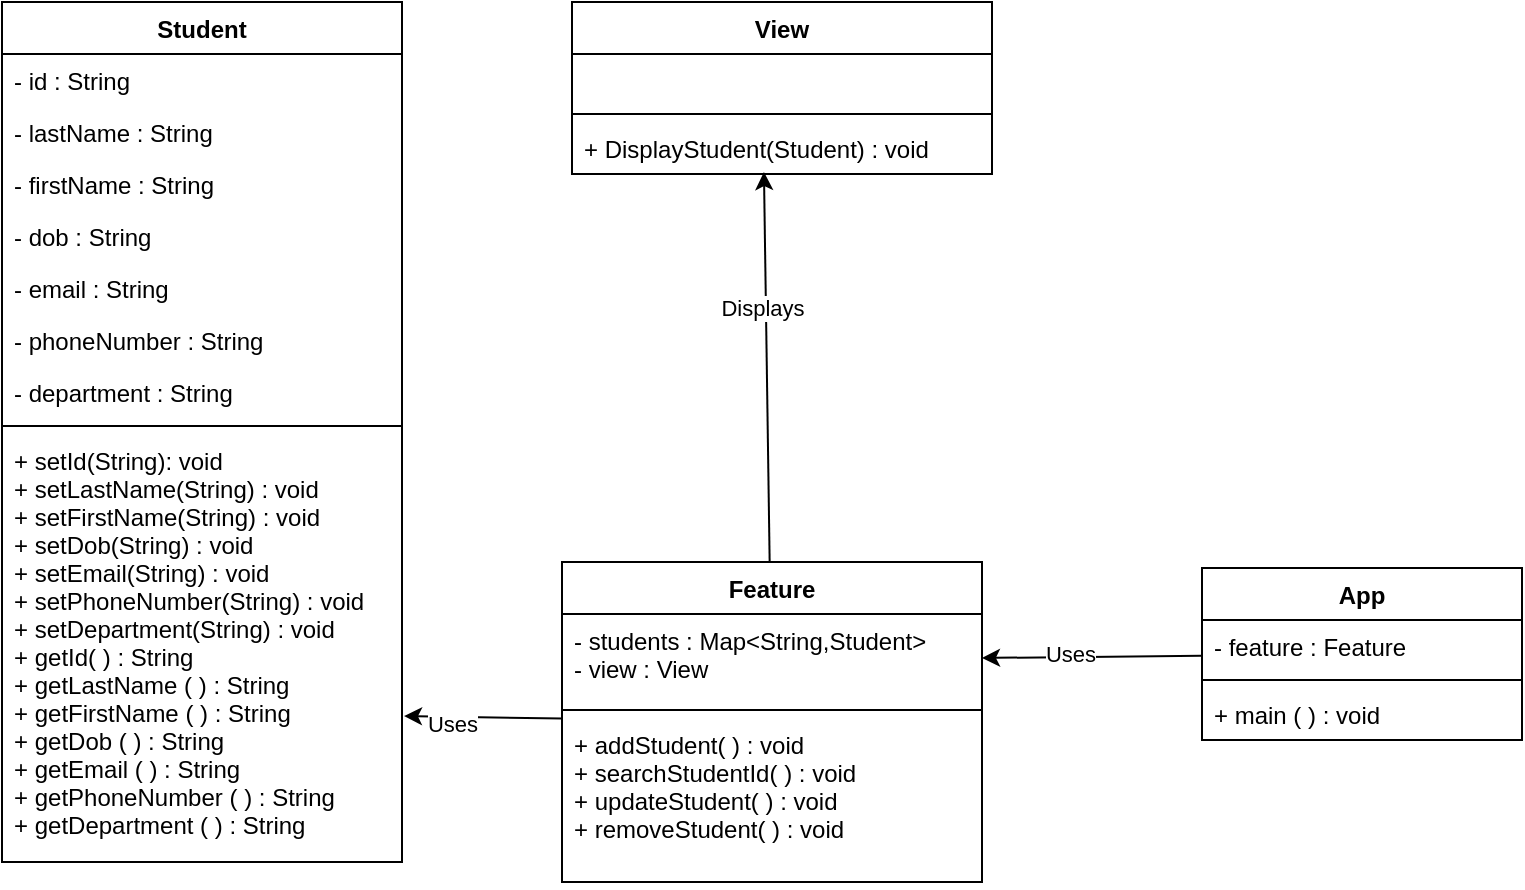 <mxfile version="13.7.9" type="device"><diagram id="tO8DGVoctPVIhw63rEdR" name="Page-1"><mxGraphModel dx="1108" dy="512" grid="1" gridSize="10" guides="1" tooltips="1" connect="1" arrows="1" fold="1" page="1" pageScale="1" pageWidth="1100" pageHeight="850" math="0" shadow="0"><root><mxCell id="0"/><mxCell id="1" parent="0"/><mxCell id="c9iMrrTT5P3DkUWfY1bg-1" value="Student" style="swimlane;fontStyle=1;align=center;verticalAlign=top;childLayout=stackLayout;horizontal=1;startSize=26;horizontalStack=0;resizeParent=1;resizeParentMax=0;resizeLast=0;collapsible=1;marginBottom=0;" parent="1" vertex="1"><mxGeometry x="160" y="160" width="200" height="430" as="geometry"/></mxCell><mxCell id="c9iMrrTT5P3DkUWfY1bg-2" value="- id : String" style="text;strokeColor=none;fillColor=none;align=left;verticalAlign=top;spacingLeft=4;spacingRight=4;overflow=hidden;rotatable=0;points=[[0,0.5],[1,0.5]];portConstraint=eastwest;" parent="c9iMrrTT5P3DkUWfY1bg-1" vertex="1"><mxGeometry y="26" width="200" height="26" as="geometry"/></mxCell><mxCell id="c9iMrrTT5P3DkUWfY1bg-5" value="- lastName : String" style="text;strokeColor=none;fillColor=none;align=left;verticalAlign=top;spacingLeft=4;spacingRight=4;overflow=hidden;rotatable=0;points=[[0,0.5],[1,0.5]];portConstraint=eastwest;" parent="c9iMrrTT5P3DkUWfY1bg-1" vertex="1"><mxGeometry y="52" width="200" height="26" as="geometry"/></mxCell><mxCell id="c9iMrrTT5P3DkUWfY1bg-6" value="- firstName : String" style="text;strokeColor=none;fillColor=none;align=left;verticalAlign=top;spacingLeft=4;spacingRight=4;overflow=hidden;rotatable=0;points=[[0,0.5],[1,0.5]];portConstraint=eastwest;" parent="c9iMrrTT5P3DkUWfY1bg-1" vertex="1"><mxGeometry y="78" width="200" height="26" as="geometry"/></mxCell><mxCell id="c9iMrrTT5P3DkUWfY1bg-7" value="- dob : String" style="text;strokeColor=none;fillColor=none;align=left;verticalAlign=top;spacingLeft=4;spacingRight=4;overflow=hidden;rotatable=0;points=[[0,0.5],[1,0.5]];portConstraint=eastwest;" parent="c9iMrrTT5P3DkUWfY1bg-1" vertex="1"><mxGeometry y="104" width="200" height="26" as="geometry"/></mxCell><mxCell id="c9iMrrTT5P3DkUWfY1bg-8" value="- email : String" style="text;strokeColor=none;fillColor=none;align=left;verticalAlign=top;spacingLeft=4;spacingRight=4;overflow=hidden;rotatable=0;points=[[0,0.5],[1,0.5]];portConstraint=eastwest;" parent="c9iMrrTT5P3DkUWfY1bg-1" vertex="1"><mxGeometry y="130" width="200" height="26" as="geometry"/></mxCell><mxCell id="c9iMrrTT5P3DkUWfY1bg-9" value="- phoneNumber : String" style="text;strokeColor=none;fillColor=none;align=left;verticalAlign=top;spacingLeft=4;spacingRight=4;overflow=hidden;rotatable=0;points=[[0,0.5],[1,0.5]];portConstraint=eastwest;" parent="c9iMrrTT5P3DkUWfY1bg-1" vertex="1"><mxGeometry y="156" width="200" height="26" as="geometry"/></mxCell><mxCell id="c9iMrrTT5P3DkUWfY1bg-10" value="- department : String" style="text;strokeColor=none;fillColor=none;align=left;verticalAlign=top;spacingLeft=4;spacingRight=4;overflow=hidden;rotatable=0;points=[[0,0.5],[1,0.5]];portConstraint=eastwest;" parent="c9iMrrTT5P3DkUWfY1bg-1" vertex="1"><mxGeometry y="182" width="200" height="26" as="geometry"/></mxCell><mxCell id="c9iMrrTT5P3DkUWfY1bg-3" value="" style="line;strokeWidth=1;fillColor=none;align=left;verticalAlign=middle;spacingTop=-1;spacingLeft=3;spacingRight=3;rotatable=0;labelPosition=right;points=[];portConstraint=eastwest;" parent="c9iMrrTT5P3DkUWfY1bg-1" vertex="1"><mxGeometry y="208" width="200" height="8" as="geometry"/></mxCell><mxCell id="c9iMrrTT5P3DkUWfY1bg-4" value="+ setId(String): void&#10;+ setLastName(String) : void&#10;+ setFirstName(String) : void&#10;+ setDob(String) : void&#10;+ setEmail(String) : void&#10;+ setPhoneNumber(String) : void&#10;+ setDepartment(String) : void&#10;+ getId( ) : String&#10;+ getLastName ( ) : String&#10;+ getFirstName ( ) : String&#10;+ getDob ( ) : String&#10;+ getEmail ( ) : String&#10;+ getPhoneNumber ( ) : String&#10;+ getDepartment ( ) : String&#10;" style="text;strokeColor=none;fillColor=none;align=left;verticalAlign=top;spacingLeft=4;spacingRight=4;overflow=hidden;rotatable=0;points=[[0,0.5],[1,0.5]];portConstraint=eastwest;direction=west;" parent="c9iMrrTT5P3DkUWfY1bg-1" vertex="1"><mxGeometry y="216" width="200" height="214" as="geometry"/></mxCell><mxCell id="c9iMrrTT5P3DkUWfY1bg-30" style="rounded=0;orthogonalLoop=1;jettySize=auto;html=1;entryX=-0.005;entryY=0.341;entryDx=0;entryDy=0;entryPerimeter=0;" parent="1" source="c9iMrrTT5P3DkUWfY1bg-25" target="c9iMrrTT5P3DkUWfY1bg-4" edge="1"><mxGeometry relative="1" as="geometry"/></mxCell><mxCell id="c9iMrrTT5P3DkUWfY1bg-34" value="Uses" style="edgeLabel;html=1;align=center;verticalAlign=middle;resizable=0;points=[];" parent="c9iMrrTT5P3DkUWfY1bg-30" vertex="1" connectable="0"><mxGeometry x="0.391" y="3" relative="1" as="geometry"><mxPoint as="offset"/></mxGeometry></mxCell><mxCell id="c9iMrrTT5P3DkUWfY1bg-31" style="rounded=0;orthogonalLoop=1;jettySize=auto;html=1;entryX=0.457;entryY=0.962;entryDx=0;entryDy=0;entryPerimeter=0;" parent="1" source="c9iMrrTT5P3DkUWfY1bg-25" target="c9iMrrTT5P3DkUWfY1bg-23" edge="1"><mxGeometry relative="1" as="geometry"/></mxCell><mxCell id="c9iMrrTT5P3DkUWfY1bg-33" value="Displays" style="edgeLabel;html=1;align=center;verticalAlign=middle;resizable=0;points=[];" parent="c9iMrrTT5P3DkUWfY1bg-31" vertex="1" connectable="0"><mxGeometry x="0.3" y="2" relative="1" as="geometry"><mxPoint as="offset"/></mxGeometry></mxCell><mxCell id="c9iMrrTT5P3DkUWfY1bg-25" value="Feature" style="swimlane;fontStyle=1;align=center;verticalAlign=top;childLayout=stackLayout;horizontal=1;startSize=26;horizontalStack=0;resizeParent=1;resizeParentMax=0;resizeLast=0;collapsible=1;marginBottom=0;" parent="1" vertex="1"><mxGeometry x="440" y="440" width="210" height="160" as="geometry"/></mxCell><mxCell id="c9iMrrTT5P3DkUWfY1bg-26" value="- students : Map&lt;String,Student&gt;&#10;- view : View" style="text;strokeColor=none;fillColor=none;align=left;verticalAlign=top;spacingLeft=4;spacingRight=4;overflow=hidden;rotatable=0;points=[[0,0.5],[1,0.5]];portConstraint=eastwest;" parent="c9iMrrTT5P3DkUWfY1bg-25" vertex="1"><mxGeometry y="26" width="210" height="44" as="geometry"/></mxCell><mxCell id="c9iMrrTT5P3DkUWfY1bg-27" value="" style="line;strokeWidth=1;fillColor=none;align=left;verticalAlign=middle;spacingTop=-1;spacingLeft=3;spacingRight=3;rotatable=0;labelPosition=right;points=[];portConstraint=eastwest;" parent="c9iMrrTT5P3DkUWfY1bg-25" vertex="1"><mxGeometry y="70" width="210" height="8" as="geometry"/></mxCell><mxCell id="c9iMrrTT5P3DkUWfY1bg-28" value="+ addStudent( ) : void&#10;+ searchStudentId( ) : void&#10;+ updateStudent( ) : void&#10;+ removeStudent( ) : void" style="text;strokeColor=none;fillColor=none;align=left;verticalAlign=top;spacingLeft=4;spacingRight=4;overflow=hidden;rotatable=0;points=[[0,0.5],[1,0.5]];portConstraint=eastwest;" parent="c9iMrrTT5P3DkUWfY1bg-25" vertex="1"><mxGeometry y="78" width="210" height="82" as="geometry"/></mxCell><mxCell id="c9iMrrTT5P3DkUWfY1bg-39" style="edgeStyle=none;rounded=0;orthogonalLoop=1;jettySize=auto;html=1;entryX=1;entryY=0.5;entryDx=0;entryDy=0;" parent="1" source="c9iMrrTT5P3DkUWfY1bg-35" target="c9iMrrTT5P3DkUWfY1bg-26" edge="1"><mxGeometry relative="1" as="geometry"/></mxCell><mxCell id="c9iMrrTT5P3DkUWfY1bg-40" value="Uses" style="edgeLabel;html=1;align=center;verticalAlign=middle;resizable=0;points=[];" parent="c9iMrrTT5P3DkUWfY1bg-39" vertex="1" connectable="0"><mxGeometry x="0.2" y="-2" relative="1" as="geometry"><mxPoint as="offset"/></mxGeometry></mxCell><mxCell id="c9iMrrTT5P3DkUWfY1bg-35" value="App" style="swimlane;fontStyle=1;align=center;verticalAlign=top;childLayout=stackLayout;horizontal=1;startSize=26;horizontalStack=0;resizeParent=1;resizeParentMax=0;resizeLast=0;collapsible=1;marginBottom=0;" parent="1" vertex="1"><mxGeometry x="760" y="443" width="160" height="86" as="geometry"/></mxCell><mxCell id="c9iMrrTT5P3DkUWfY1bg-36" value="- feature : Feature" style="text;strokeColor=none;fillColor=none;align=left;verticalAlign=top;spacingLeft=4;spacingRight=4;overflow=hidden;rotatable=0;points=[[0,0.5],[1,0.5]];portConstraint=eastwest;" parent="c9iMrrTT5P3DkUWfY1bg-35" vertex="1"><mxGeometry y="26" width="160" height="26" as="geometry"/></mxCell><mxCell id="c9iMrrTT5P3DkUWfY1bg-37" value="" style="line;strokeWidth=1;fillColor=none;align=left;verticalAlign=middle;spacingTop=-1;spacingLeft=3;spacingRight=3;rotatable=0;labelPosition=right;points=[];portConstraint=eastwest;" parent="c9iMrrTT5P3DkUWfY1bg-35" vertex="1"><mxGeometry y="52" width="160" height="8" as="geometry"/></mxCell><mxCell id="c9iMrrTT5P3DkUWfY1bg-38" value="+ main ( ) : void" style="text;strokeColor=none;fillColor=none;align=left;verticalAlign=top;spacingLeft=4;spacingRight=4;overflow=hidden;rotatable=0;points=[[0,0.5],[1,0.5]];portConstraint=eastwest;" parent="c9iMrrTT5P3DkUWfY1bg-35" vertex="1"><mxGeometry y="60" width="160" height="26" as="geometry"/></mxCell><mxCell id="c9iMrrTT5P3DkUWfY1bg-20" value="View" style="swimlane;fontStyle=1;align=center;verticalAlign=top;childLayout=stackLayout;horizontal=1;startSize=26;horizontalStack=0;resizeParent=1;resizeParentMax=0;resizeLast=0;collapsible=1;marginBottom=0;" parent="1" vertex="1"><mxGeometry x="445" y="160" width="210" height="86" as="geometry"/></mxCell><mxCell id="c9iMrrTT5P3DkUWfY1bg-21" value=" " style="text;strokeColor=none;fillColor=none;align=left;verticalAlign=top;spacingLeft=4;spacingRight=4;overflow=hidden;rotatable=0;points=[[0,0.5],[1,0.5]];portConstraint=eastwest;" parent="c9iMrrTT5P3DkUWfY1bg-20" vertex="1"><mxGeometry y="26" width="210" height="26" as="geometry"/></mxCell><mxCell id="c9iMrrTT5P3DkUWfY1bg-22" value="" style="line;strokeWidth=1;fillColor=none;align=left;verticalAlign=middle;spacingTop=-1;spacingLeft=3;spacingRight=3;rotatable=0;labelPosition=right;points=[];portConstraint=eastwest;" parent="c9iMrrTT5P3DkUWfY1bg-20" vertex="1"><mxGeometry y="52" width="210" height="8" as="geometry"/></mxCell><mxCell id="c9iMrrTT5P3DkUWfY1bg-23" value="+ DisplayStudent(Student) : void" style="text;strokeColor=none;fillColor=none;align=left;verticalAlign=top;spacingLeft=4;spacingRight=4;overflow=hidden;rotatable=0;points=[[0,0.5],[1,0.5]];portConstraint=eastwest;" parent="c9iMrrTT5P3DkUWfY1bg-20" vertex="1"><mxGeometry y="60" width="210" height="26" as="geometry"/></mxCell></root></mxGraphModel></diagram></mxfile>